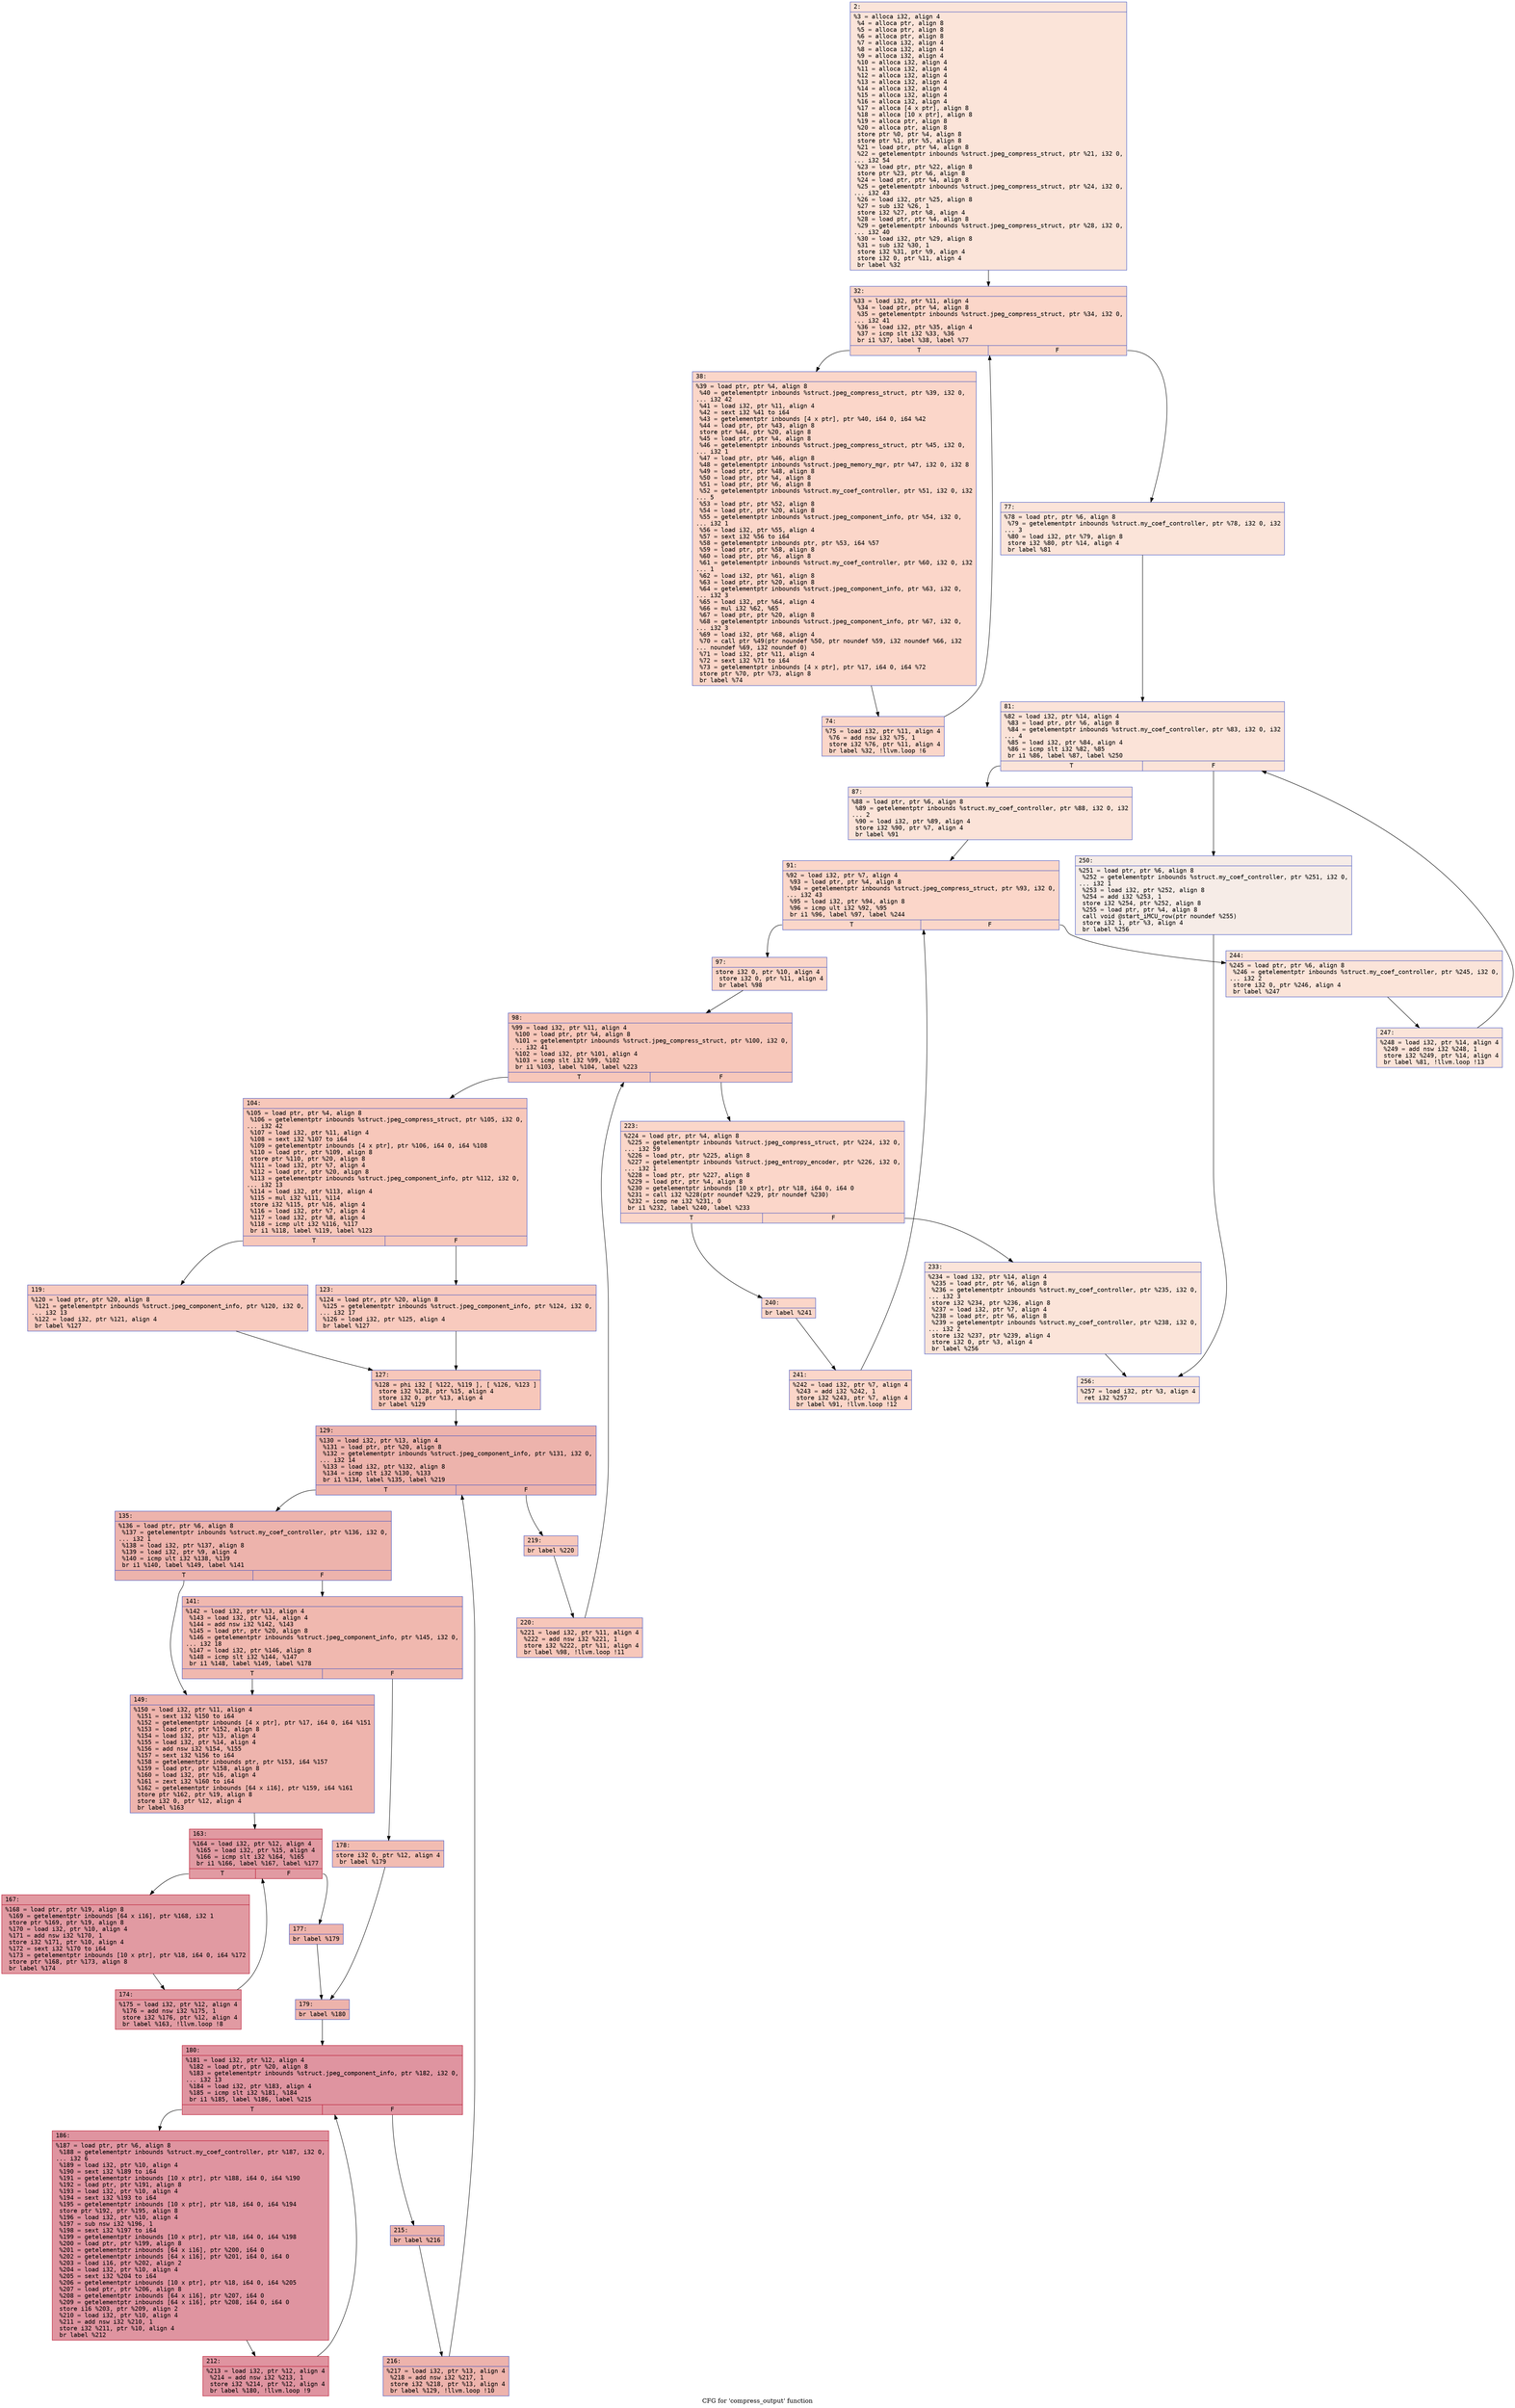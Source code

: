 digraph "CFG for 'compress_output' function" {
	label="CFG for 'compress_output' function";

	Node0x600003597250 [shape=record,color="#3d50c3ff", style=filled, fillcolor="#f5c1a970" fontname="Courier",label="{2:\l|  %3 = alloca i32, align 4\l  %4 = alloca ptr, align 8\l  %5 = alloca ptr, align 8\l  %6 = alloca ptr, align 8\l  %7 = alloca i32, align 4\l  %8 = alloca i32, align 4\l  %9 = alloca i32, align 4\l  %10 = alloca i32, align 4\l  %11 = alloca i32, align 4\l  %12 = alloca i32, align 4\l  %13 = alloca i32, align 4\l  %14 = alloca i32, align 4\l  %15 = alloca i32, align 4\l  %16 = alloca i32, align 4\l  %17 = alloca [4 x ptr], align 8\l  %18 = alloca [10 x ptr], align 8\l  %19 = alloca ptr, align 8\l  %20 = alloca ptr, align 8\l  store ptr %0, ptr %4, align 8\l  store ptr %1, ptr %5, align 8\l  %21 = load ptr, ptr %4, align 8\l  %22 = getelementptr inbounds %struct.jpeg_compress_struct, ptr %21, i32 0,\l... i32 54\l  %23 = load ptr, ptr %22, align 8\l  store ptr %23, ptr %6, align 8\l  %24 = load ptr, ptr %4, align 8\l  %25 = getelementptr inbounds %struct.jpeg_compress_struct, ptr %24, i32 0,\l... i32 43\l  %26 = load i32, ptr %25, align 8\l  %27 = sub i32 %26, 1\l  store i32 %27, ptr %8, align 4\l  %28 = load ptr, ptr %4, align 8\l  %29 = getelementptr inbounds %struct.jpeg_compress_struct, ptr %28, i32 0,\l... i32 40\l  %30 = load i32, ptr %29, align 8\l  %31 = sub i32 %30, 1\l  store i32 %31, ptr %9, align 4\l  store i32 0, ptr %11, align 4\l  br label %32\l}"];
	Node0x600003597250 -> Node0x6000035972a0[tooltip="2 -> 32\nProbability 100.00%" ];
	Node0x6000035972a0 [shape=record,color="#3d50c3ff", style=filled, fillcolor="#f6a38570" fontname="Courier",label="{32:\l|  %33 = load i32, ptr %11, align 4\l  %34 = load ptr, ptr %4, align 8\l  %35 = getelementptr inbounds %struct.jpeg_compress_struct, ptr %34, i32 0,\l... i32 41\l  %36 = load i32, ptr %35, align 4\l  %37 = icmp slt i32 %33, %36\l  br i1 %37, label %38, label %77\l|{<s0>T|<s1>F}}"];
	Node0x6000035972a0:s0 -> Node0x6000035972f0[tooltip="32 -> 38\nProbability 96.88%" ];
	Node0x6000035972a0:s1 -> Node0x600003597390[tooltip="32 -> 77\nProbability 3.12%" ];
	Node0x6000035972f0 [shape=record,color="#3d50c3ff", style=filled, fillcolor="#f6a38570" fontname="Courier",label="{38:\l|  %39 = load ptr, ptr %4, align 8\l  %40 = getelementptr inbounds %struct.jpeg_compress_struct, ptr %39, i32 0,\l... i32 42\l  %41 = load i32, ptr %11, align 4\l  %42 = sext i32 %41 to i64\l  %43 = getelementptr inbounds [4 x ptr], ptr %40, i64 0, i64 %42\l  %44 = load ptr, ptr %43, align 8\l  store ptr %44, ptr %20, align 8\l  %45 = load ptr, ptr %4, align 8\l  %46 = getelementptr inbounds %struct.jpeg_compress_struct, ptr %45, i32 0,\l... i32 1\l  %47 = load ptr, ptr %46, align 8\l  %48 = getelementptr inbounds %struct.jpeg_memory_mgr, ptr %47, i32 0, i32 8\l  %49 = load ptr, ptr %48, align 8\l  %50 = load ptr, ptr %4, align 8\l  %51 = load ptr, ptr %6, align 8\l  %52 = getelementptr inbounds %struct.my_coef_controller, ptr %51, i32 0, i32\l... 5\l  %53 = load ptr, ptr %52, align 8\l  %54 = load ptr, ptr %20, align 8\l  %55 = getelementptr inbounds %struct.jpeg_component_info, ptr %54, i32 0,\l... i32 1\l  %56 = load i32, ptr %55, align 4\l  %57 = sext i32 %56 to i64\l  %58 = getelementptr inbounds ptr, ptr %53, i64 %57\l  %59 = load ptr, ptr %58, align 8\l  %60 = load ptr, ptr %6, align 8\l  %61 = getelementptr inbounds %struct.my_coef_controller, ptr %60, i32 0, i32\l... 1\l  %62 = load i32, ptr %61, align 8\l  %63 = load ptr, ptr %20, align 8\l  %64 = getelementptr inbounds %struct.jpeg_component_info, ptr %63, i32 0,\l... i32 3\l  %65 = load i32, ptr %64, align 4\l  %66 = mul i32 %62, %65\l  %67 = load ptr, ptr %20, align 8\l  %68 = getelementptr inbounds %struct.jpeg_component_info, ptr %67, i32 0,\l... i32 3\l  %69 = load i32, ptr %68, align 4\l  %70 = call ptr %49(ptr noundef %50, ptr noundef %59, i32 noundef %66, i32\l... noundef %69, i32 noundef 0)\l  %71 = load i32, ptr %11, align 4\l  %72 = sext i32 %71 to i64\l  %73 = getelementptr inbounds [4 x ptr], ptr %17, i64 0, i64 %72\l  store ptr %70, ptr %73, align 8\l  br label %74\l}"];
	Node0x6000035972f0 -> Node0x600003597340[tooltip="38 -> 74\nProbability 100.00%" ];
	Node0x600003597340 [shape=record,color="#3d50c3ff", style=filled, fillcolor="#f6a38570" fontname="Courier",label="{74:\l|  %75 = load i32, ptr %11, align 4\l  %76 = add nsw i32 %75, 1\l  store i32 %76, ptr %11, align 4\l  br label %32, !llvm.loop !6\l}"];
	Node0x600003597340 -> Node0x6000035972a0[tooltip="74 -> 32\nProbability 100.00%" ];
	Node0x600003597390 [shape=record,color="#3d50c3ff", style=filled, fillcolor="#f5c1a970" fontname="Courier",label="{77:\l|  %78 = load ptr, ptr %6, align 8\l  %79 = getelementptr inbounds %struct.my_coef_controller, ptr %78, i32 0, i32\l... 3\l  %80 = load i32, ptr %79, align 8\l  store i32 %80, ptr %14, align 4\l  br label %81\l}"];
	Node0x600003597390 -> Node0x6000035973e0[tooltip="77 -> 81\nProbability 100.00%" ];
	Node0x6000035973e0 [shape=record,color="#3d50c3ff", style=filled, fillcolor="#f6bfa670" fontname="Courier",label="{81:\l|  %82 = load i32, ptr %14, align 4\l  %83 = load ptr, ptr %6, align 8\l  %84 = getelementptr inbounds %struct.my_coef_controller, ptr %83, i32 0, i32\l... 4\l  %85 = load i32, ptr %84, align 4\l  %86 = icmp slt i32 %82, %85\l  br i1 %86, label %87, label %250\l|{<s0>T|<s1>F}}"];
	Node0x6000035973e0:s0 -> Node0x600003597430[tooltip="81 -> 87\nProbability 96.88%" ];
	Node0x6000035973e0:s1 -> Node0x600003597de0[tooltip="81 -> 250\nProbability 3.12%" ];
	Node0x600003597430 [shape=record,color="#3d50c3ff", style=filled, fillcolor="#f6bfa670" fontname="Courier",label="{87:\l|  %88 = load ptr, ptr %6, align 8\l  %89 = getelementptr inbounds %struct.my_coef_controller, ptr %88, i32 0, i32\l... 2\l  %90 = load i32, ptr %89, align 4\l  store i32 %90, ptr %7, align 4\l  br label %91\l}"];
	Node0x600003597430 -> Node0x600003597480[tooltip="87 -> 91\nProbability 100.00%" ];
	Node0x600003597480 [shape=record,color="#3d50c3ff", style=filled, fillcolor="#f6a38570" fontname="Courier",label="{91:\l|  %92 = load i32, ptr %7, align 4\l  %93 = load ptr, ptr %4, align 8\l  %94 = getelementptr inbounds %struct.jpeg_compress_struct, ptr %93, i32 0,\l... i32 43\l  %95 = load i32, ptr %94, align 8\l  %96 = icmp ult i32 %92, %95\l  br i1 %96, label %97, label %244\l|{<s0>T|<s1>F}}"];
	Node0x600003597480:s0 -> Node0x6000035974d0[tooltip="91 -> 97\nProbability 96.88%" ];
	Node0x600003597480:s1 -> Node0x600003597d40[tooltip="91 -> 244\nProbability 3.12%" ];
	Node0x6000035974d0 [shape=record,color="#3d50c3ff", style=filled, fillcolor="#f6a38570" fontname="Courier",label="{97:\l|  store i32 0, ptr %10, align 4\l  store i32 0, ptr %11, align 4\l  br label %98\l}"];
	Node0x6000035974d0 -> Node0x600003597520[tooltip="97 -> 98\nProbability 100.00%" ];
	Node0x600003597520 [shape=record,color="#3d50c3ff", style=filled, fillcolor="#ec7f6370" fontname="Courier",label="{98:\l|  %99 = load i32, ptr %11, align 4\l  %100 = load ptr, ptr %4, align 8\l  %101 = getelementptr inbounds %struct.jpeg_compress_struct, ptr %100, i32 0,\l... i32 41\l  %102 = load i32, ptr %101, align 4\l  %103 = icmp slt i32 %99, %102\l  br i1 %103, label %104, label %223\l|{<s0>T|<s1>F}}"];
	Node0x600003597520:s0 -> Node0x600003597570[tooltip="98 -> 104\nProbability 96.88%" ];
	Node0x600003597520:s1 -> Node0x600003597c00[tooltip="98 -> 223\nProbability 3.12%" ];
	Node0x600003597570 [shape=record,color="#3d50c3ff", style=filled, fillcolor="#ec7f6370" fontname="Courier",label="{104:\l|  %105 = load ptr, ptr %4, align 8\l  %106 = getelementptr inbounds %struct.jpeg_compress_struct, ptr %105, i32 0,\l... i32 42\l  %107 = load i32, ptr %11, align 4\l  %108 = sext i32 %107 to i64\l  %109 = getelementptr inbounds [4 x ptr], ptr %106, i64 0, i64 %108\l  %110 = load ptr, ptr %109, align 8\l  store ptr %110, ptr %20, align 8\l  %111 = load i32, ptr %7, align 4\l  %112 = load ptr, ptr %20, align 8\l  %113 = getelementptr inbounds %struct.jpeg_component_info, ptr %112, i32 0,\l... i32 13\l  %114 = load i32, ptr %113, align 4\l  %115 = mul i32 %111, %114\l  store i32 %115, ptr %16, align 4\l  %116 = load i32, ptr %7, align 4\l  %117 = load i32, ptr %8, align 4\l  %118 = icmp ult i32 %116, %117\l  br i1 %118, label %119, label %123\l|{<s0>T|<s1>F}}"];
	Node0x600003597570:s0 -> Node0x6000035975c0[tooltip="104 -> 119\nProbability 50.00%" ];
	Node0x600003597570:s1 -> Node0x600003597610[tooltip="104 -> 123\nProbability 50.00%" ];
	Node0x6000035975c0 [shape=record,color="#3d50c3ff", style=filled, fillcolor="#ef886b70" fontname="Courier",label="{119:\l|  %120 = load ptr, ptr %20, align 8\l  %121 = getelementptr inbounds %struct.jpeg_component_info, ptr %120, i32 0,\l... i32 13\l  %122 = load i32, ptr %121, align 4\l  br label %127\l}"];
	Node0x6000035975c0 -> Node0x600003597660[tooltip="119 -> 127\nProbability 100.00%" ];
	Node0x600003597610 [shape=record,color="#3d50c3ff", style=filled, fillcolor="#ef886b70" fontname="Courier",label="{123:\l|  %124 = load ptr, ptr %20, align 8\l  %125 = getelementptr inbounds %struct.jpeg_component_info, ptr %124, i32 0,\l... i32 17\l  %126 = load i32, ptr %125, align 4\l  br label %127\l}"];
	Node0x600003597610 -> Node0x600003597660[tooltip="123 -> 127\nProbability 100.00%" ];
	Node0x600003597660 [shape=record,color="#3d50c3ff", style=filled, fillcolor="#ec7f6370" fontname="Courier",label="{127:\l|  %128 = phi i32 [ %122, %119 ], [ %126, %123 ]\l  store i32 %128, ptr %15, align 4\l  store i32 0, ptr %13, align 4\l  br label %129\l}"];
	Node0x600003597660 -> Node0x6000035976b0[tooltip="127 -> 129\nProbability 100.00%" ];
	Node0x6000035976b0 [shape=record,color="#3d50c3ff", style=filled, fillcolor="#d6524470" fontname="Courier",label="{129:\l|  %130 = load i32, ptr %13, align 4\l  %131 = load ptr, ptr %20, align 8\l  %132 = getelementptr inbounds %struct.jpeg_component_info, ptr %131, i32 0,\l... i32 14\l  %133 = load i32, ptr %132, align 8\l  %134 = icmp slt i32 %130, %133\l  br i1 %134, label %135, label %219\l|{<s0>T|<s1>F}}"];
	Node0x6000035976b0:s0 -> Node0x600003597700[tooltip="129 -> 135\nProbability 96.88%" ];
	Node0x6000035976b0:s1 -> Node0x600003597b60[tooltip="129 -> 219\nProbability 3.12%" ];
	Node0x600003597700 [shape=record,color="#3d50c3ff", style=filled, fillcolor="#d6524470" fontname="Courier",label="{135:\l|  %136 = load ptr, ptr %6, align 8\l  %137 = getelementptr inbounds %struct.my_coef_controller, ptr %136, i32 0,\l... i32 1\l  %138 = load i32, ptr %137, align 8\l  %139 = load i32, ptr %9, align 4\l  %140 = icmp ult i32 %138, %139\l  br i1 %140, label %149, label %141\l|{<s0>T|<s1>F}}"];
	Node0x600003597700:s0 -> Node0x6000035977a0[tooltip="135 -> 149\nProbability 50.00%" ];
	Node0x600003597700:s1 -> Node0x600003597750[tooltip="135 -> 141\nProbability 50.00%" ];
	Node0x600003597750 [shape=record,color="#3d50c3ff", style=filled, fillcolor="#dc5d4a70" fontname="Courier",label="{141:\l|  %142 = load i32, ptr %13, align 4\l  %143 = load i32, ptr %14, align 4\l  %144 = add nsw i32 %142, %143\l  %145 = load ptr, ptr %20, align 8\l  %146 = getelementptr inbounds %struct.jpeg_component_info, ptr %145, i32 0,\l... i32 18\l  %147 = load i32, ptr %146, align 8\l  %148 = icmp slt i32 %144, %147\l  br i1 %148, label %149, label %178\l|{<s0>T|<s1>F}}"];
	Node0x600003597750:s0 -> Node0x6000035977a0[tooltip="141 -> 149\nProbability 50.00%" ];
	Node0x600003597750:s1 -> Node0x600003597930[tooltip="141 -> 178\nProbability 50.00%" ];
	Node0x6000035977a0 [shape=record,color="#3d50c3ff", style=filled, fillcolor="#d8564670" fontname="Courier",label="{149:\l|  %150 = load i32, ptr %11, align 4\l  %151 = sext i32 %150 to i64\l  %152 = getelementptr inbounds [4 x ptr], ptr %17, i64 0, i64 %151\l  %153 = load ptr, ptr %152, align 8\l  %154 = load i32, ptr %13, align 4\l  %155 = load i32, ptr %14, align 4\l  %156 = add nsw i32 %154, %155\l  %157 = sext i32 %156 to i64\l  %158 = getelementptr inbounds ptr, ptr %153, i64 %157\l  %159 = load ptr, ptr %158, align 8\l  %160 = load i32, ptr %16, align 4\l  %161 = zext i32 %160 to i64\l  %162 = getelementptr inbounds [64 x i16], ptr %159, i64 %161\l  store ptr %162, ptr %19, align 8\l  store i32 0, ptr %12, align 4\l  br label %163\l}"];
	Node0x6000035977a0 -> Node0x6000035977f0[tooltip="149 -> 163\nProbability 100.00%" ];
	Node0x6000035977f0 [shape=record,color="#b70d28ff", style=filled, fillcolor="#bb1b2c70" fontname="Courier",label="{163:\l|  %164 = load i32, ptr %12, align 4\l  %165 = load i32, ptr %15, align 4\l  %166 = icmp slt i32 %164, %165\l  br i1 %166, label %167, label %177\l|{<s0>T|<s1>F}}"];
	Node0x6000035977f0:s0 -> Node0x600003597840[tooltip="163 -> 167\nProbability 96.88%" ];
	Node0x6000035977f0:s1 -> Node0x6000035978e0[tooltip="163 -> 177\nProbability 3.12%" ];
	Node0x600003597840 [shape=record,color="#b70d28ff", style=filled, fillcolor="#bb1b2c70" fontname="Courier",label="{167:\l|  %168 = load ptr, ptr %19, align 8\l  %169 = getelementptr inbounds [64 x i16], ptr %168, i32 1\l  store ptr %169, ptr %19, align 8\l  %170 = load i32, ptr %10, align 4\l  %171 = add nsw i32 %170, 1\l  store i32 %171, ptr %10, align 4\l  %172 = sext i32 %170 to i64\l  %173 = getelementptr inbounds [10 x ptr], ptr %18, i64 0, i64 %172\l  store ptr %168, ptr %173, align 8\l  br label %174\l}"];
	Node0x600003597840 -> Node0x600003597890[tooltip="167 -> 174\nProbability 100.00%" ];
	Node0x600003597890 [shape=record,color="#b70d28ff", style=filled, fillcolor="#bb1b2c70" fontname="Courier",label="{174:\l|  %175 = load i32, ptr %12, align 4\l  %176 = add nsw i32 %175, 1\l  store i32 %176, ptr %12, align 4\l  br label %163, !llvm.loop !8\l}"];
	Node0x600003597890 -> Node0x6000035977f0[tooltip="174 -> 163\nProbability 100.00%" ];
	Node0x6000035978e0 [shape=record,color="#3d50c3ff", style=filled, fillcolor="#d8564670" fontname="Courier",label="{177:\l|  br label %179\l}"];
	Node0x6000035978e0 -> Node0x600003597980[tooltip="177 -> 179\nProbability 100.00%" ];
	Node0x600003597930 [shape=record,color="#3d50c3ff", style=filled, fillcolor="#e1675170" fontname="Courier",label="{178:\l|  store i32 0, ptr %12, align 4\l  br label %179\l}"];
	Node0x600003597930 -> Node0x600003597980[tooltip="178 -> 179\nProbability 100.00%" ];
	Node0x600003597980 [shape=record,color="#3d50c3ff", style=filled, fillcolor="#d6524470" fontname="Courier",label="{179:\l|  br label %180\l}"];
	Node0x600003597980 -> Node0x6000035979d0[tooltip="179 -> 180\nProbability 100.00%" ];
	Node0x6000035979d0 [shape=record,color="#b70d28ff", style=filled, fillcolor="#b70d2870" fontname="Courier",label="{180:\l|  %181 = load i32, ptr %12, align 4\l  %182 = load ptr, ptr %20, align 8\l  %183 = getelementptr inbounds %struct.jpeg_component_info, ptr %182, i32 0,\l... i32 13\l  %184 = load i32, ptr %183, align 4\l  %185 = icmp slt i32 %181, %184\l  br i1 %185, label %186, label %215\l|{<s0>T|<s1>F}}"];
	Node0x6000035979d0:s0 -> Node0x600003597a20[tooltip="180 -> 186\nProbability 96.88%" ];
	Node0x6000035979d0:s1 -> Node0x600003597ac0[tooltip="180 -> 215\nProbability 3.12%" ];
	Node0x600003597a20 [shape=record,color="#b70d28ff", style=filled, fillcolor="#b70d2870" fontname="Courier",label="{186:\l|  %187 = load ptr, ptr %6, align 8\l  %188 = getelementptr inbounds %struct.my_coef_controller, ptr %187, i32 0,\l... i32 6\l  %189 = load i32, ptr %10, align 4\l  %190 = sext i32 %189 to i64\l  %191 = getelementptr inbounds [10 x ptr], ptr %188, i64 0, i64 %190\l  %192 = load ptr, ptr %191, align 8\l  %193 = load i32, ptr %10, align 4\l  %194 = sext i32 %193 to i64\l  %195 = getelementptr inbounds [10 x ptr], ptr %18, i64 0, i64 %194\l  store ptr %192, ptr %195, align 8\l  %196 = load i32, ptr %10, align 4\l  %197 = sub nsw i32 %196, 1\l  %198 = sext i32 %197 to i64\l  %199 = getelementptr inbounds [10 x ptr], ptr %18, i64 0, i64 %198\l  %200 = load ptr, ptr %199, align 8\l  %201 = getelementptr inbounds [64 x i16], ptr %200, i64 0\l  %202 = getelementptr inbounds [64 x i16], ptr %201, i64 0, i64 0\l  %203 = load i16, ptr %202, align 2\l  %204 = load i32, ptr %10, align 4\l  %205 = sext i32 %204 to i64\l  %206 = getelementptr inbounds [10 x ptr], ptr %18, i64 0, i64 %205\l  %207 = load ptr, ptr %206, align 8\l  %208 = getelementptr inbounds [64 x i16], ptr %207, i64 0\l  %209 = getelementptr inbounds [64 x i16], ptr %208, i64 0, i64 0\l  store i16 %203, ptr %209, align 2\l  %210 = load i32, ptr %10, align 4\l  %211 = add nsw i32 %210, 1\l  store i32 %211, ptr %10, align 4\l  br label %212\l}"];
	Node0x600003597a20 -> Node0x600003597a70[tooltip="186 -> 212\nProbability 100.00%" ];
	Node0x600003597a70 [shape=record,color="#b70d28ff", style=filled, fillcolor="#b70d2870" fontname="Courier",label="{212:\l|  %213 = load i32, ptr %12, align 4\l  %214 = add nsw i32 %213, 1\l  store i32 %214, ptr %12, align 4\l  br label %180, !llvm.loop !9\l}"];
	Node0x600003597a70 -> Node0x6000035979d0[tooltip="212 -> 180\nProbability 100.00%" ];
	Node0x600003597ac0 [shape=record,color="#3d50c3ff", style=filled, fillcolor="#d6524470" fontname="Courier",label="{215:\l|  br label %216\l}"];
	Node0x600003597ac0 -> Node0x600003597b10[tooltip="215 -> 216\nProbability 100.00%" ];
	Node0x600003597b10 [shape=record,color="#3d50c3ff", style=filled, fillcolor="#d6524470" fontname="Courier",label="{216:\l|  %217 = load i32, ptr %13, align 4\l  %218 = add nsw i32 %217, 1\l  store i32 %218, ptr %13, align 4\l  br label %129, !llvm.loop !10\l}"];
	Node0x600003597b10 -> Node0x6000035976b0[tooltip="216 -> 129\nProbability 100.00%" ];
	Node0x600003597b60 [shape=record,color="#3d50c3ff", style=filled, fillcolor="#ec7f6370" fontname="Courier",label="{219:\l|  br label %220\l}"];
	Node0x600003597b60 -> Node0x600003597bb0[tooltip="219 -> 220\nProbability 100.00%" ];
	Node0x600003597bb0 [shape=record,color="#3d50c3ff", style=filled, fillcolor="#ec7f6370" fontname="Courier",label="{220:\l|  %221 = load i32, ptr %11, align 4\l  %222 = add nsw i32 %221, 1\l  store i32 %222, ptr %11, align 4\l  br label %98, !llvm.loop !11\l}"];
	Node0x600003597bb0 -> Node0x600003597520[tooltip="220 -> 98\nProbability 100.00%" ];
	Node0x600003597c00 [shape=record,color="#3d50c3ff", style=filled, fillcolor="#f6a38570" fontname="Courier",label="{223:\l|  %224 = load ptr, ptr %4, align 8\l  %225 = getelementptr inbounds %struct.jpeg_compress_struct, ptr %224, i32 0,\l... i32 59\l  %226 = load ptr, ptr %225, align 8\l  %227 = getelementptr inbounds %struct.jpeg_entropy_encoder, ptr %226, i32 0,\l... i32 1\l  %228 = load ptr, ptr %227, align 8\l  %229 = load ptr, ptr %4, align 8\l  %230 = getelementptr inbounds [10 x ptr], ptr %18, i64 0, i64 0\l  %231 = call i32 %228(ptr noundef %229, ptr noundef %230)\l  %232 = icmp ne i32 %231, 0\l  br i1 %232, label %240, label %233\l|{<s0>T|<s1>F}}"];
	Node0x600003597c00:s0 -> Node0x600003597ca0[tooltip="223 -> 240\nProbability 96.88%" ];
	Node0x600003597c00:s1 -> Node0x600003597c50[tooltip="223 -> 233\nProbability 3.12%" ];
	Node0x600003597c50 [shape=record,color="#3d50c3ff", style=filled, fillcolor="#f5c1a970" fontname="Courier",label="{233:\l|  %234 = load i32, ptr %14, align 4\l  %235 = load ptr, ptr %6, align 8\l  %236 = getelementptr inbounds %struct.my_coef_controller, ptr %235, i32 0,\l... i32 3\l  store i32 %234, ptr %236, align 8\l  %237 = load i32, ptr %7, align 4\l  %238 = load ptr, ptr %6, align 8\l  %239 = getelementptr inbounds %struct.my_coef_controller, ptr %238, i32 0,\l... i32 2\l  store i32 %237, ptr %239, align 4\l  store i32 0, ptr %3, align 4\l  br label %256\l}"];
	Node0x600003597c50 -> Node0x600003597e30[tooltip="233 -> 256\nProbability 100.00%" ];
	Node0x600003597ca0 [shape=record,color="#3d50c3ff", style=filled, fillcolor="#f6a38570" fontname="Courier",label="{240:\l|  br label %241\l}"];
	Node0x600003597ca0 -> Node0x600003597cf0[tooltip="240 -> 241\nProbability 100.00%" ];
	Node0x600003597cf0 [shape=record,color="#3d50c3ff", style=filled, fillcolor="#f6a38570" fontname="Courier",label="{241:\l|  %242 = load i32, ptr %7, align 4\l  %243 = add i32 %242, 1\l  store i32 %243, ptr %7, align 4\l  br label %91, !llvm.loop !12\l}"];
	Node0x600003597cf0 -> Node0x600003597480[tooltip="241 -> 91\nProbability 100.00%" ];
	Node0x600003597d40 [shape=record,color="#3d50c3ff", style=filled, fillcolor="#f5c1a970" fontname="Courier",label="{244:\l|  %245 = load ptr, ptr %6, align 8\l  %246 = getelementptr inbounds %struct.my_coef_controller, ptr %245, i32 0,\l... i32 2\l  store i32 0, ptr %246, align 4\l  br label %247\l}"];
	Node0x600003597d40 -> Node0x600003597d90[tooltip="244 -> 247\nProbability 100.00%" ];
	Node0x600003597d90 [shape=record,color="#3d50c3ff", style=filled, fillcolor="#f5c1a970" fontname="Courier",label="{247:\l|  %248 = load i32, ptr %14, align 4\l  %249 = add nsw i32 %248, 1\l  store i32 %249, ptr %14, align 4\l  br label %81, !llvm.loop !13\l}"];
	Node0x600003597d90 -> Node0x6000035973e0[tooltip="247 -> 81\nProbability 100.00%" ];
	Node0x600003597de0 [shape=record,color="#3d50c3ff", style=filled, fillcolor="#ead5c970" fontname="Courier",label="{250:\l|  %251 = load ptr, ptr %6, align 8\l  %252 = getelementptr inbounds %struct.my_coef_controller, ptr %251, i32 0,\l... i32 1\l  %253 = load i32, ptr %252, align 8\l  %254 = add i32 %253, 1\l  store i32 %254, ptr %252, align 8\l  %255 = load ptr, ptr %4, align 8\l  call void @start_iMCU_row(ptr noundef %255)\l  store i32 1, ptr %3, align 4\l  br label %256\l}"];
	Node0x600003597de0 -> Node0x600003597e30[tooltip="250 -> 256\nProbability 100.00%" ];
	Node0x600003597e30 [shape=record,color="#3d50c3ff", style=filled, fillcolor="#f5c1a970" fontname="Courier",label="{256:\l|  %257 = load i32, ptr %3, align 4\l  ret i32 %257\l}"];
}
